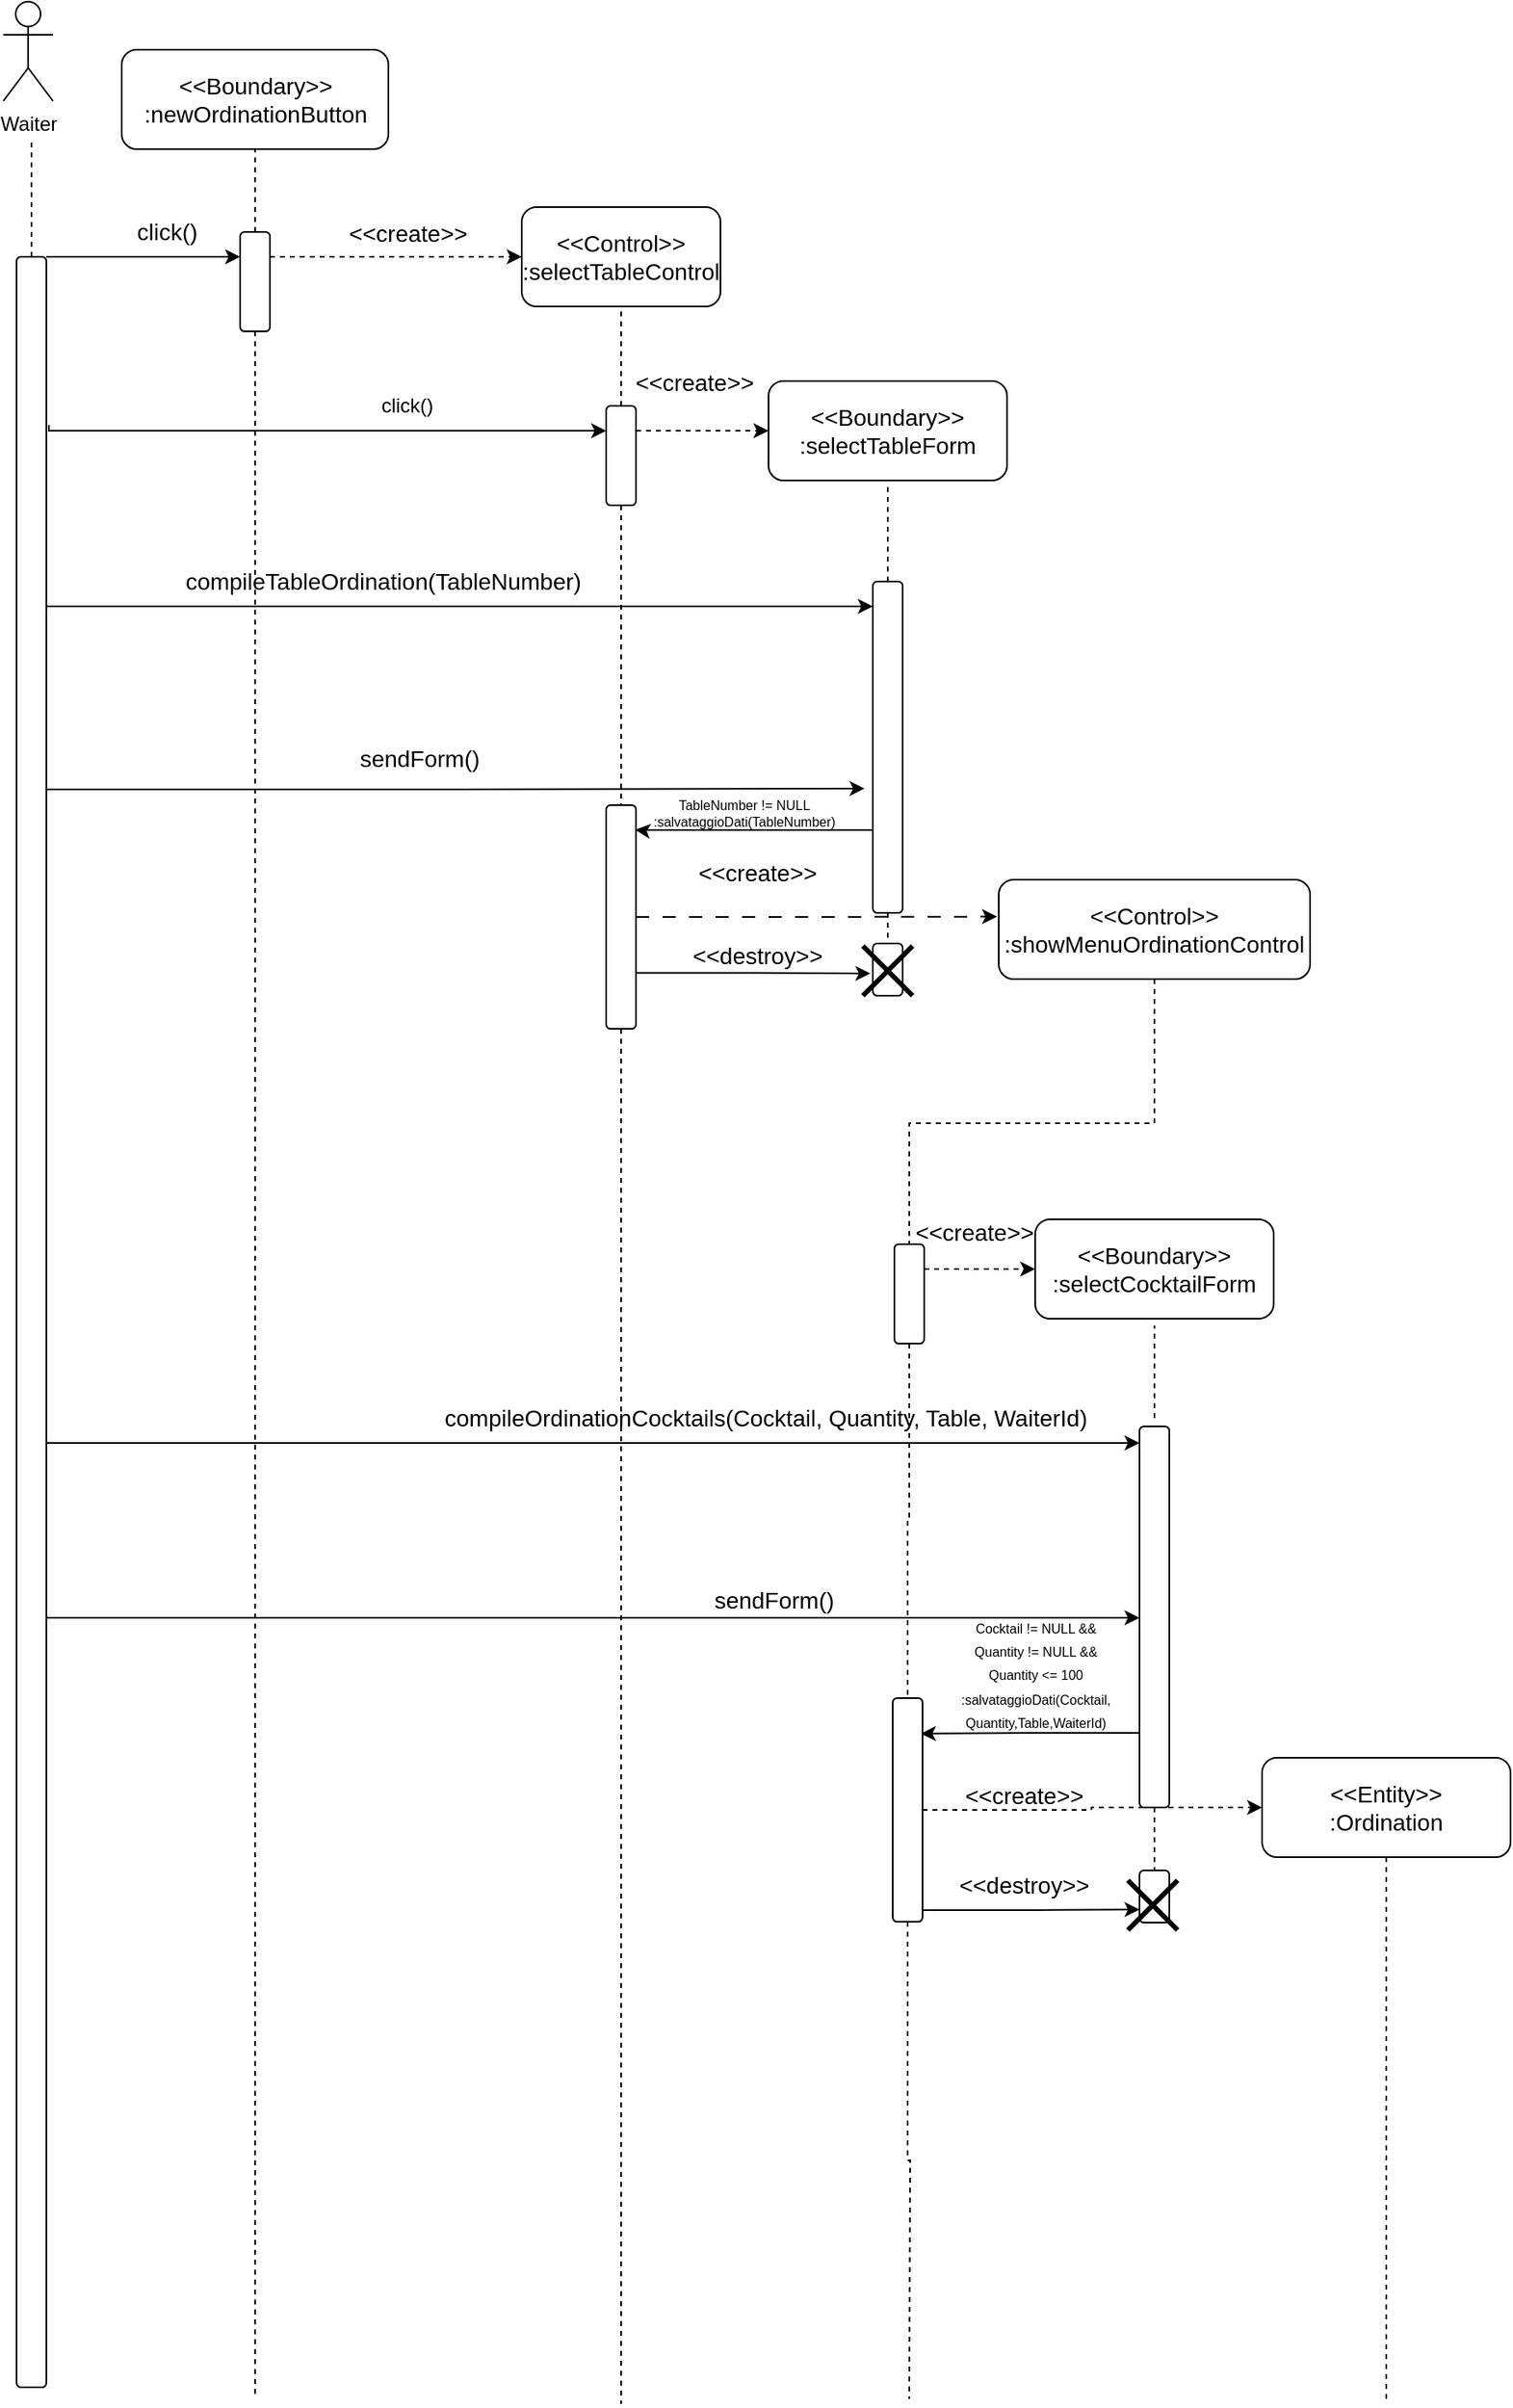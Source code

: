 <mxfile version="20.8.7" type="google"><diagram id="rYm0vMo0MufgME5Dxxun" name="Pagina-1"><mxGraphModel grid="1" page="1" gridSize="10" guides="1" tooltips="1" connect="1" arrows="1" fold="1" pageScale="1" pageWidth="4681" pageHeight="3300" math="0" shadow="0"><root><mxCell id="0"/><mxCell id="1" parent="0"/><mxCell id="St_17eld_EU15u61g1Ez-1" value="Waiter" style="shape=umlActor;verticalLabelPosition=bottom;verticalAlign=top;html=1;outlineConnect=0;" vertex="1" parent="1"><mxGeometry x="-4400" y="-3180" width="30" height="60" as="geometry"/></mxCell><mxCell id="St_17eld_EU15u61g1Ez-2" style="edgeStyle=orthogonalEdgeStyle;rounded=0;orthogonalLoop=1;jettySize=auto;html=1;exitX=1;exitY=0;exitDx=0;exitDy=0;endArrow=classic;endFill=1;entryX=0;entryY=0.25;entryDx=0;entryDy=0;" edge="1" parent="1" source="St_17eld_EU15u61g1Ez-9" target="St_17eld_EU15u61g1Ez-13"><mxGeometry relative="1" as="geometry"><mxPoint x="-4261" y="-3057" as="targetPoint"/><Array as="points"><mxPoint x="-4261" y="-3026"/></Array></mxGeometry></mxCell><mxCell id="St_17eld_EU15u61g1Ez-3" style="edgeStyle=orthogonalEdgeStyle;rounded=0;orthogonalLoop=1;jettySize=auto;html=1;exitX=0.5;exitY=0;exitDx=0;exitDy=0;endArrow=none;endFill=0;dashed=1;" edge="1" parent="1" source="St_17eld_EU15u61g1Ez-9"><mxGeometry relative="1" as="geometry"><mxPoint x="-4383" y="-3095" as="targetPoint"/></mxGeometry></mxCell><mxCell id="St_17eld_EU15u61g1Ez-4" style="edgeStyle=orthogonalEdgeStyle;rounded=0;orthogonalLoop=1;jettySize=auto;html=1;fontSize=14;endArrow=classic;endFill=1;entryX=0;entryY=0.25;entryDx=0;entryDy=0;exitX=1.086;exitY=0.079;exitDx=0;exitDy=0;exitPerimeter=0;" edge="1" parent="1" source="St_17eld_EU15u61g1Ez-9" target="St_17eld_EU15u61g1Ez-20"><mxGeometry relative="1" as="geometry"><mxPoint x="-4108" y="-2921" as="targetPoint"/><mxPoint x="-4320" y="-2836" as="sourcePoint"/><Array as="points"><mxPoint x="-4372" y="-2921"/></Array></mxGeometry></mxCell><mxCell id="St_17eld_EU15u61g1Ez-5" style="edgeStyle=orthogonalEdgeStyle;rounded=0;orthogonalLoop=1;jettySize=auto;html=1;exitX=1;exitY=0.5;exitDx=0;exitDy=0;entryX=0;entryY=0.25;entryDx=0;entryDy=0;fontSize=14;endArrow=classic;endFill=1;" edge="1" parent="1" source="St_17eld_EU15u61g1Ez-9"><mxGeometry relative="1" as="geometry"><Array as="points"><mxPoint x="-4374" y="-2815"/></Array><mxPoint x="-3875" y="-2815" as="targetPoint"/></mxGeometry></mxCell><mxCell id="St_17eld_EU15u61g1Ez-8" style="edgeStyle=orthogonalEdgeStyle;rounded=0;orthogonalLoop=1;jettySize=auto;html=1;entryX=0;entryY=0.25;entryDx=0;entryDy=0;endArrow=classic;endFill=1;" edge="1" parent="1" source="St_17eld_EU15u61g1Ez-9"><mxGeometry relative="1" as="geometry"><Array as="points"><mxPoint x="-4044" y="-2204"/></Array><mxPoint x="-3714" y="-2204.5" as="targetPoint"/></mxGeometry></mxCell><mxCell id="PXR9__xG5aK_M-MZAUkP-3" style="edgeStyle=orthogonalEdgeStyle;rounded=0;orthogonalLoop=1;jettySize=auto;html=1;exitX=1;exitY=0.5;exitDx=0;exitDy=0;entryX=0;entryY=0.25;entryDx=0;entryDy=0;endArrow=classic;endFill=1;" edge="1" parent="1" source="St_17eld_EU15u61g1Ez-9"><mxGeometry relative="1" as="geometry"><Array as="points"><mxPoint x="-4374" y="-2310"/></Array><mxPoint x="-3714" y="-2310" as="targetPoint"/></mxGeometry></mxCell><mxCell id="sapjVGZuKjgnlNR069lF-31" style="edgeStyle=orthogonalEdgeStyle;rounded=0;orthogonalLoop=1;jettySize=auto;html=1;exitX=1;exitY=0.25;exitDx=0;exitDy=0;fontSize=8;endArrow=classic;endFill=1;" edge="1" parent="1" source="St_17eld_EU15u61g1Ez-9"><mxGeometry relative="1" as="geometry"><mxPoint x="-3880" y="-2705.059" as="targetPoint"/></mxGeometry></mxCell><mxCell id="St_17eld_EU15u61g1Ez-9" value="" style="rounded=1;whiteSpace=wrap;html=1;verticalAlign=top;" vertex="1" parent="1"><mxGeometry x="-4392" y="-3026" width="18" height="1286" as="geometry"/></mxCell><mxCell id="St_17eld_EU15u61g1Ez-10" style="edgeStyle=orthogonalEdgeStyle;rounded=0;orthogonalLoop=1;jettySize=auto;html=1;exitX=0.5;exitY=0;exitDx=0;exitDy=0;dashed=1;fontSize=14;endArrow=none;endFill=0;" edge="1" parent="1" source="St_17eld_EU15u61g1Ez-13" target="St_17eld_EU15u61g1Ez-15"><mxGeometry relative="1" as="geometry"><mxPoint x="-4248" y="-3109.106" as="targetPoint"/></mxGeometry></mxCell><mxCell id="St_17eld_EU15u61g1Ez-11" style="edgeStyle=orthogonalEdgeStyle;rounded=0;orthogonalLoop=1;jettySize=auto;html=1;exitX=0.5;exitY=1;exitDx=0;exitDy=0;dashed=1;fontSize=14;endArrow=none;endFill=0;" edge="1" parent="1" source="St_17eld_EU15u61g1Ez-13"><mxGeometry relative="1" as="geometry"><mxPoint x="-4248" y="-1733" as="targetPoint"/></mxGeometry></mxCell><mxCell id="St_17eld_EU15u61g1Ez-12" style="edgeStyle=orthogonalEdgeStyle;rounded=0;orthogonalLoop=1;jettySize=auto;html=1;exitX=1;exitY=0.25;exitDx=0;exitDy=0;fontSize=14;endArrow=classic;endFill=1;entryX=0;entryY=0.5;entryDx=0;entryDy=0;dashed=1;" edge="1" parent="1" source="St_17eld_EU15u61g1Ez-13" target="St_17eld_EU15u61g1Ez-17"><mxGeometry relative="1" as="geometry"><mxPoint x="-4058.0" y="-3026" as="targetPoint"/></mxGeometry></mxCell><mxCell id="St_17eld_EU15u61g1Ez-13" value="" style="rounded=1;whiteSpace=wrap;html=1;verticalAlign=top;" vertex="1" parent="1"><mxGeometry x="-4257" y="-3041" width="18" height="60" as="geometry"/></mxCell><mxCell id="St_17eld_EU15u61g1Ez-14" value="&lt;font style=&quot;font-size: 14px;&quot;&gt;click()&lt;/font&gt;" style="text;html=1;strokeColor=none;fillColor=none;align=center;verticalAlign=middle;whiteSpace=wrap;rounded=0;" vertex="1" parent="1"><mxGeometry x="-4331" y="-3056" width="60" height="30" as="geometry"/></mxCell><mxCell id="St_17eld_EU15u61g1Ez-15" value="&amp;lt;&amp;lt;Boundary&amp;gt;&amp;gt;&lt;br&gt;:newOrdinationButton" style="rounded=1;whiteSpace=wrap;html=1;fontSize=14;" vertex="1" parent="1"><mxGeometry x="-4328.5" y="-3151" width="161" height="60" as="geometry"/></mxCell><mxCell id="St_17eld_EU15u61g1Ez-16" value="&amp;lt;&amp;lt;create&amp;gt;&amp;gt;" style="text;html=1;align=center;verticalAlign=middle;resizable=0;points=[];autosize=1;strokeColor=none;fillColor=none;fontSize=14;" vertex="1" parent="1"><mxGeometry x="-4201" y="-3055" width="90" height="29" as="geometry"/></mxCell><mxCell id="St_17eld_EU15u61g1Ez-17" value="&amp;lt;&amp;lt;Control&amp;gt;&amp;gt;&lt;br&gt;:selectTableControl" style="rounded=1;whiteSpace=wrap;html=1;fontSize=14;" vertex="1" parent="1"><mxGeometry x="-4087" y="-3055.996" width="120" height="60" as="geometry"/></mxCell><mxCell id="St_17eld_EU15u61g1Ez-18" style="edgeStyle=orthogonalEdgeStyle;rounded=0;orthogonalLoop=1;jettySize=auto;html=1;exitX=1;exitY=0.25;exitDx=0;exitDy=0;fontSize=14;endArrow=classic;endFill=1;entryX=0;entryY=0.5;entryDx=0;entryDy=0;dashed=1;" edge="1" parent="1" source="St_17eld_EU15u61g1Ez-20" target="St_17eld_EU15u61g1Ez-23"><mxGeometry relative="1" as="geometry"><mxPoint x="-3955" y="-2917" as="targetPoint"/></mxGeometry></mxCell><mxCell id="St_17eld_EU15u61g1Ez-19" style="edgeStyle=orthogonalEdgeStyle;rounded=0;orthogonalLoop=1;jettySize=auto;html=1;exitX=0.5;exitY=1;exitDx=0;exitDy=0;entryX=0.5;entryY=0;entryDx=0;entryDy=0;dashed=1;fontSize=14;endArrow=none;endFill=0;" edge="1" parent="1" source="St_17eld_EU15u61g1Ez-20" target="St_17eld_EU15u61g1Ez-33"><mxGeometry relative="1" as="geometry"/></mxCell><mxCell id="St_17eld_EU15u61g1Ez-20" value="" style="rounded=1;whiteSpace=wrap;html=1;verticalAlign=top;" vertex="1" parent="1"><mxGeometry x="-4036" y="-2936" width="18" height="60" as="geometry"/></mxCell><mxCell id="St_17eld_EU15u61g1Ez-21" style="edgeStyle=orthogonalEdgeStyle;rounded=0;orthogonalLoop=1;jettySize=auto;html=1;exitX=0.5;exitY=0;exitDx=0;exitDy=0;dashed=1;fontSize=14;endArrow=none;endFill=0;entryX=0.5;entryY=1;entryDx=0;entryDy=0;" edge="1" parent="1" source="St_17eld_EU15u61g1Ez-20" target="St_17eld_EU15u61g1Ez-17"><mxGeometry relative="1" as="geometry"><mxPoint x="-4238" y="-3077.996" as="targetPoint"/><mxPoint x="-4238" y="-3031" as="sourcePoint"/></mxGeometry></mxCell><mxCell id="St_17eld_EU15u61g1Ez-22" value="click()" style="text;html=1;strokeColor=none;fillColor=none;align=center;verticalAlign=middle;whiteSpace=wrap;rounded=0;" vertex="1" parent="1"><mxGeometry x="-4186" y="-2951" width="60" height="30" as="geometry"/></mxCell><mxCell id="St_17eld_EU15u61g1Ez-23" value="&amp;lt;&amp;lt;Boundary&amp;gt;&amp;gt;&lt;br&gt;:selectTableForm" style="rounded=1;whiteSpace=wrap;html=1;fontSize=14;" vertex="1" parent="1"><mxGeometry x="-3938" y="-2951" width="144" height="60" as="geometry"/></mxCell><mxCell id="St_17eld_EU15u61g1Ez-25" style="edgeStyle=orthogonalEdgeStyle;rounded=0;orthogonalLoop=1;jettySize=auto;html=1;exitX=0.5;exitY=0;exitDx=0;exitDy=0;dashed=1;fontSize=14;endArrow=none;endFill=0;entryX=0.5;entryY=1;entryDx=0;entryDy=0;" edge="1" parent="1"><mxGeometry relative="1" as="geometry"><mxPoint x="-3866" y="-2886.996" as="targetPoint"/><mxPoint x="-3866" y="-2830" as="sourcePoint"/></mxGeometry></mxCell><mxCell id="St_17eld_EU15u61g1Ez-26" value="compileTableOrdination(TableNumber)" style="text;html=1;align=center;verticalAlign=middle;resizable=0;points=[];autosize=1;strokeColor=none;fillColor=none;fontSize=14;" vertex="1" parent="1"><mxGeometry x="-4301" y="-2845" width="260" height="30" as="geometry"/></mxCell><mxCell id="sapjVGZuKjgnlNR069lF-4" style="edgeStyle=orthogonalEdgeStyle;rounded=0;orthogonalLoop=1;jettySize=auto;html=1;exitX=0;exitY=0.25;exitDx=0;exitDy=0;entryX=0.975;entryY=0.11;entryDx=0;entryDy=0;entryPerimeter=0;" edge="1" parent="1" source="St_17eld_EU15u61g1Ez-29" target="St_17eld_EU15u61g1Ez-33"><mxGeometry relative="1" as="geometry"><Array as="points"><mxPoint x="-3875" y="-2680"/><mxPoint x="-4017" y="-2680"/></Array></mxGeometry></mxCell><mxCell id="sapjVGZuKjgnlNR069lF-11" style="edgeStyle=orthogonalEdgeStyle;rounded=0;orthogonalLoop=1;jettySize=auto;html=1;exitX=0.5;exitY=1;exitDx=0;exitDy=0;entryX=0.5;entryY=0;entryDx=0;entryDy=0;endArrow=none;endFill=0;dashed=1;" edge="1" parent="1" source="St_17eld_EU15u61g1Ez-29" target="sapjVGZuKjgnlNR069lF-7"><mxGeometry relative="1" as="geometry"/></mxCell><mxCell id="St_17eld_EU15u61g1Ez-29" value="" style="rounded=1;whiteSpace=wrap;html=1;verticalAlign=top;" vertex="1" parent="1"><mxGeometry x="-3875" y="-2830" width="18" height="200" as="geometry"/></mxCell><mxCell id="St_17eld_EU15u61g1Ez-30" value="sendForm()" style="text;html=1;align=center;verticalAlign=middle;resizable=0;points=[];autosize=1;strokeColor=none;fillColor=none;fontSize=14;" vertex="1" parent="1"><mxGeometry x="-4194" y="-2738" width="90" height="29" as="geometry"/></mxCell><mxCell id="St_17eld_EU15u61g1Ez-32" style="edgeStyle=orthogonalEdgeStyle;rounded=0;orthogonalLoop=1;jettySize=auto;html=1;exitX=0.5;exitY=1;exitDx=0;exitDy=0;dashed=1;fontSize=14;endArrow=none;endFill=0;" edge="1" parent="1" source="St_17eld_EU15u61g1Ez-33"><mxGeometry relative="1" as="geometry"><mxPoint x="-4027" y="-2480" as="targetPoint"/></mxGeometry></mxCell><mxCell id="sapjVGZuKjgnlNR069lF-5" style="edgeStyle=orthogonalEdgeStyle;rounded=0;orthogonalLoop=1;jettySize=auto;html=1;exitX=1;exitY=0.5;exitDx=0;exitDy=0;dashed=1;dashPattern=8 8;" edge="1" parent="1" source="St_17eld_EU15u61g1Ez-33"><mxGeometry relative="1" as="geometry"><mxPoint x="-3800" y="-2627.714" as="targetPoint"/></mxGeometry></mxCell><mxCell id="sapjVGZuKjgnlNR069lF-10" style="edgeStyle=orthogonalEdgeStyle;rounded=0;orthogonalLoop=1;jettySize=auto;html=1;exitX=1;exitY=0.75;exitDx=0;exitDy=0;entryX=-0.08;entryY=0.575;entryDx=0;entryDy=0;entryPerimeter=0;" edge="1" parent="1" source="St_17eld_EU15u61g1Ez-33" target="sapjVGZuKjgnlNR069lF-7"><mxGeometry relative="1" as="geometry"/></mxCell><mxCell id="St_17eld_EU15u61g1Ez-33" value="" style="rounded=1;whiteSpace=wrap;html=1;verticalAlign=top;" vertex="1" parent="1"><mxGeometry x="-4036" y="-2695" width="18" height="135" as="geometry"/></mxCell><mxCell id="St_17eld_EU15u61g1Ez-34" value="&amp;lt;&amp;lt;destroy&amp;gt;&amp;gt;" style="text;html=1;align=center;verticalAlign=middle;resizable=0;points=[];autosize=1;strokeColor=none;fillColor=none;fontSize=14;" vertex="1" parent="1"><mxGeometry x="-3993.5" y="-2619" width="97" height="29" as="geometry"/></mxCell><mxCell id="PXR9__xG5aK_M-MZAUkP-1" style="edgeStyle=orthogonalEdgeStyle;rounded=0;orthogonalLoop=1;jettySize=auto;html=1;exitX=0.5;exitY=1;exitDx=0;exitDy=0;dashed=1;endArrow=none;endFill=0;" edge="1" parent="1"><mxGeometry relative="1" as="geometry"><mxPoint x="-4027" y="-1730" as="targetPoint"/><mxPoint x="-4027" y="-2488" as="sourcePoint"/></mxGeometry></mxCell><mxCell id="St_17eld_EU15u61g1Ez-38" style="edgeStyle=orthogonalEdgeStyle;rounded=0;orthogonalLoop=1;jettySize=auto;html=1;exitX=0.5;exitY=1;exitDx=0;exitDy=0;fontSize=14;endArrow=classic;endFill=1;" edge="1" parent="1" source="St_17eld_EU15u61g1Ez-9" target="St_17eld_EU15u61g1Ez-9"><mxGeometry relative="1" as="geometry"/></mxCell><mxCell id="St_17eld_EU15u61g1Ez-39" style="edgeStyle=orthogonalEdgeStyle;rounded=0;orthogonalLoop=1;jettySize=auto;html=1;exitX=0.5;exitY=1;exitDx=0;exitDy=0;entryX=0.5;entryY=0;entryDx=0;entryDy=0;fontSize=14;endArrow=none;endFill=0;dashed=1;" edge="1" parent="1" source="St_17eld_EU15u61g1Ez-40" target="St_17eld_EU15u61g1Ez-43"><mxGeometry relative="1" as="geometry"><Array as="points"><mxPoint x="-3853" y="-2503"/></Array></mxGeometry></mxCell><mxCell id="St_17eld_EU15u61g1Ez-40" value="&amp;lt;&amp;lt;Control&amp;gt;&amp;gt;&lt;br&gt;:showMenuOrdinationControl" style="rounded=1;whiteSpace=wrap;html=1;fontSize=14;" vertex="1" parent="1"><mxGeometry x="-3799" y="-2650" width="188" height="60" as="geometry"/></mxCell><mxCell id="St_17eld_EU15u61g1Ez-41" style="edgeStyle=orthogonalEdgeStyle;rounded=0;orthogonalLoop=1;jettySize=auto;html=1;exitX=1;exitY=0.25;exitDx=0;exitDy=0;fontSize=14;endArrow=classic;endFill=1;entryX=0;entryY=0.5;entryDx=0;entryDy=0;dashed=1;" edge="1" parent="1" source="St_17eld_EU15u61g1Ez-43" target="St_17eld_EU15u61g1Ez-44"><mxGeometry relative="1" as="geometry"><mxPoint x="-3794" y="-2411" as="targetPoint"/></mxGeometry></mxCell><mxCell id="St_17eld_EU15u61g1Ez-42" style="edgeStyle=orthogonalEdgeStyle;rounded=0;orthogonalLoop=1;jettySize=auto;html=1;exitX=0.5;exitY=1;exitDx=0;exitDy=0;entryX=0.5;entryY=0;entryDx=0;entryDy=0;dashed=1;fontSize=14;endArrow=none;endFill=0;" edge="1" parent="1" source="St_17eld_EU15u61g1Ez-43" target="sapjVGZuKjgnlNR069lF-17"><mxGeometry relative="1" as="geometry"><mxPoint x="-3853" y="-2191" as="targetPoint"/></mxGeometry></mxCell><mxCell id="St_17eld_EU15u61g1Ez-43" value="" style="rounded=1;whiteSpace=wrap;html=1;verticalAlign=top;" vertex="1" parent="1"><mxGeometry x="-3862" y="-2430" width="18" height="60" as="geometry"/></mxCell><mxCell id="St_17eld_EU15u61g1Ez-44" value="&amp;lt;&amp;lt;Boundary&amp;gt;&amp;gt;&lt;br&gt;:selectCocktailForm" style="rounded=1;whiteSpace=wrap;html=1;fontSize=14;" vertex="1" parent="1"><mxGeometry x="-3777" y="-2445" width="144" height="60" as="geometry"/></mxCell><mxCell id="St_17eld_EU15u61g1Ez-46" style="edgeStyle=orthogonalEdgeStyle;rounded=0;orthogonalLoop=1;jettySize=auto;html=1;exitX=0.5;exitY=0;exitDx=0;exitDy=0;dashed=1;fontSize=14;endArrow=none;endFill=0;entryX=0.5;entryY=1;entryDx=0;entryDy=0;" edge="1" parent="1"><mxGeometry relative="1" as="geometry"><mxPoint x="-3705" y="-2380.996" as="targetPoint"/><mxPoint x="-3705" y="-2325" as="sourcePoint"/></mxGeometry></mxCell><mxCell id="St_17eld_EU15u61g1Ez-49" style="edgeStyle=orthogonalEdgeStyle;rounded=0;orthogonalLoop=1;jettySize=auto;html=1;exitX=0;exitY=0.25;exitDx=0;exitDy=0;endArrow=classic;endFill=1;strokeColor=none;" edge="1" parent="1" target="St_17eld_EU15u61g1Ez-9"><mxGeometry relative="1" as="geometry"><Array as="points"><mxPoint x="-4233" y="-2204"/><mxPoint x="-4233" y="-2204"/></Array><mxPoint x="-3714" y="-2204.5" as="sourcePoint"/></mxGeometry></mxCell><mxCell id="St_17eld_EU15u61g1Ez-52" style="edgeStyle=orthogonalEdgeStyle;rounded=0;orthogonalLoop=1;jettySize=auto;html=1;exitX=0.5;exitY=1;exitDx=0;exitDy=0;dashed=1;fontSize=14;endArrow=none;endFill=0;entryX=0.5;entryY=0;entryDx=0;entryDy=0;" edge="1" parent="1"><mxGeometry relative="1" as="geometry"><mxPoint x="-3853" y="-2036.0" as="targetPoint"/><mxPoint x="-3853" y="-2103" as="sourcePoint"/></mxGeometry></mxCell><mxCell id="St_17eld_EU15u61g1Ez-57" style="edgeStyle=orthogonalEdgeStyle;rounded=0;orthogonalLoop=1;jettySize=auto;html=1;exitX=0.5;exitY=1;exitDx=0;exitDy=0;dashed=1;fontSize=14;endArrow=none;endFill=0;" edge="1" parent="1" source="sapjVGZuKjgnlNR069lF-17"><mxGeometry relative="1" as="geometry"><mxPoint x="-3853" y="-1733" as="targetPoint"/><mxPoint x="-3853" y="-1976.0" as="sourcePoint"/></mxGeometry></mxCell><mxCell id="St_17eld_EU15u61g1Ez-59" style="edgeStyle=orthogonalEdgeStyle;rounded=0;orthogonalLoop=1;jettySize=auto;html=1;exitX=0.5;exitY=1;exitDx=0;exitDy=0;dashed=1;fontSize=14;endArrow=none;endFill=0;" edge="1" parent="1" source="St_17eld_EU15u61g1Ez-60"><mxGeometry relative="1" as="geometry"><mxPoint x="-3565" y="-1730" as="targetPoint"/><Array as="points"><mxPoint x="-3565" y="-1822"/></Array></mxGeometry></mxCell><mxCell id="St_17eld_EU15u61g1Ez-60" value="&amp;lt;&amp;lt;Entity&amp;gt;&amp;gt;&lt;br&gt;:Ordination" style="rounded=1;whiteSpace=wrap;html=1;fontSize=14;" vertex="1" parent="1"><mxGeometry x="-3640" y="-2120" width="150" height="60" as="geometry"/></mxCell><mxCell id="St_17eld_EU15u61g1Ez-63" value="sendForm()" style="text;html=1;align=center;verticalAlign=middle;resizable=0;points=[];autosize=1;strokeColor=none;fillColor=none;fontSize=14;" vertex="1" parent="1"><mxGeometry x="-3980" y="-2229.5" width="90" height="29" as="geometry"/></mxCell><mxCell id="PXR9__xG5aK_M-MZAUkP-4" value="compileOrdinationCocktails(Cocktail, Quantity, Table, WaiterId)" style="text;html=1;align=center;verticalAlign=middle;resizable=0;points=[];autosize=1;strokeColor=none;fillColor=none;fontSize=14;" vertex="1" parent="1"><mxGeometry x="-4145.5" y="-2340" width="410" height="30" as="geometry"/></mxCell><mxCell id="PXR9__xG5aK_M-MZAUkP-7" value="&amp;lt;&amp;lt;create&amp;gt;&amp;gt;" style="text;html=1;align=center;verticalAlign=middle;resizable=0;points=[];autosize=1;strokeColor=none;fillColor=none;fontSize=14;" vertex="1" parent="1"><mxGeometry x="-4028" y="-2965" width="90" height="29" as="geometry"/></mxCell><mxCell id="PXR9__xG5aK_M-MZAUkP-8" value="&amp;lt;&amp;lt;create&amp;gt;&amp;gt;" style="text;html=1;align=center;verticalAlign=middle;resizable=0;points=[];autosize=1;strokeColor=none;fillColor=none;fontSize=14;" vertex="1" parent="1"><mxGeometry x="-3990" y="-2669" width="90" height="29" as="geometry"/></mxCell><mxCell id="sapjVGZuKjgnlNR069lF-7" value="" style="rounded=1;whiteSpace=wrap;html=1;verticalAlign=top;" vertex="1" parent="1"><mxGeometry x="-3875" y="-2611.5" width="18" height="31.5" as="geometry"/></mxCell><mxCell id="sapjVGZuKjgnlNR069lF-8" value="" style="shape=umlDestroy;whiteSpace=wrap;html=1;strokeWidth=3;fontSize=14;" vertex="1" parent="1"><mxGeometry x="-3881" y="-2610" width="30" height="30" as="geometry"/></mxCell><mxCell id="sapjVGZuKjgnlNR069lF-13" style="edgeStyle=orthogonalEdgeStyle;rounded=0;orthogonalLoop=1;jettySize=auto;html=1;exitX=0.5;exitY=1;exitDx=0;exitDy=0;entryX=0.5;entryY=0;entryDx=0;entryDy=0;endArrow=none;endFill=0;dashed=1;" edge="1" parent="1" source="sapjVGZuKjgnlNR069lF-14" target="sapjVGZuKjgnlNR069lF-20"><mxGeometry relative="1" as="geometry"/></mxCell><mxCell id="sapjVGZuKjgnlNR069lF-30" style="edgeStyle=orthogonalEdgeStyle;rounded=0;orthogonalLoop=1;jettySize=auto;html=1;exitX=0;exitY=0.75;exitDx=0;exitDy=0;entryX=0.944;entryY=0.159;entryDx=0;entryDy=0;entryPerimeter=0;fontSize=10;endArrow=classic;endFill=1;" edge="1" parent="1" source="sapjVGZuKjgnlNR069lF-14" target="sapjVGZuKjgnlNR069lF-17"><mxGeometry relative="1" as="geometry"><Array as="points"><mxPoint x="-3714" y="-2135"/><mxPoint x="-3779" y="-2135"/></Array></mxGeometry></mxCell><mxCell id="sapjVGZuKjgnlNR069lF-14" value="" style="rounded=1;whiteSpace=wrap;html=1;verticalAlign=top;" vertex="1" parent="1"><mxGeometry x="-3714" y="-2320" width="18" height="230" as="geometry"/></mxCell><mxCell id="sapjVGZuKjgnlNR069lF-27" style="edgeStyle=orthogonalEdgeStyle;rounded=0;orthogonalLoop=1;jettySize=auto;html=1;exitX=1;exitY=0.75;exitDx=0;exitDy=0;entryX=0;entryY=0.75;entryDx=0;entryDy=0;endArrow=classic;endFill=1;" edge="1" parent="1" source="sapjVGZuKjgnlNR069lF-17" target="sapjVGZuKjgnlNR069lF-20"><mxGeometry relative="1" as="geometry"><Array as="points"><mxPoint x="-3845" y="-2028"/><mxPoint x="-3779" y="-2028"/></Array></mxGeometry></mxCell><mxCell id="sapjVGZuKjgnlNR069lF-29" style="edgeStyle=orthogonalEdgeStyle;rounded=0;orthogonalLoop=1;jettySize=auto;html=1;exitX=1;exitY=0.5;exitDx=0;exitDy=0;entryX=0;entryY=0.5;entryDx=0;entryDy=0;fontSize=10;endArrow=classic;endFill=1;dashed=1;" edge="1" parent="1" source="sapjVGZuKjgnlNR069lF-17" target="St_17eld_EU15u61g1Ez-60"><mxGeometry relative="1" as="geometry"><Array as="points"><mxPoint x="-3743" y="-2089"/><mxPoint x="-3743" y="-2090"/></Array></mxGeometry></mxCell><mxCell id="sapjVGZuKjgnlNR069lF-17" value="" style="rounded=1;whiteSpace=wrap;html=1;verticalAlign=top;" vertex="1" parent="1"><mxGeometry x="-3863" y="-2156" width="18" height="135" as="geometry"/></mxCell><mxCell id="sapjVGZuKjgnlNR069lF-18" value="&amp;lt;&amp;lt;destroy&amp;gt;&amp;gt;" style="text;html=1;align=center;verticalAlign=middle;resizable=0;points=[];autosize=1;strokeColor=none;fillColor=none;fontSize=14;" vertex="1" parent="1"><mxGeometry x="-3832.5" y="-2058" width="97" height="29" as="geometry"/></mxCell><mxCell id="sapjVGZuKjgnlNR069lF-19" value="&amp;lt;&amp;lt;create&amp;gt;&amp;gt;" style="text;html=1;align=center;verticalAlign=middle;resizable=0;points=[];autosize=1;strokeColor=none;fillColor=none;fontSize=14;" vertex="1" parent="1"><mxGeometry x="-3829" y="-2112" width="90" height="29" as="geometry"/></mxCell><mxCell id="sapjVGZuKjgnlNR069lF-20" value="" style="rounded=1;whiteSpace=wrap;html=1;verticalAlign=top;" vertex="1" parent="1"><mxGeometry x="-3714" y="-2052" width="18" height="31.5" as="geometry"/></mxCell><mxCell id="sapjVGZuKjgnlNR069lF-21" value="" style="shape=umlDestroy;whiteSpace=wrap;html=1;strokeWidth=3;fontSize=14;" vertex="1" parent="1"><mxGeometry x="-3721" y="-2046" width="30" height="30" as="geometry"/></mxCell><mxCell id="sapjVGZuKjgnlNR069lF-25" value="&lt;font style=&quot;font-size: 8px;&quot;&gt;Cocktail != NULL &amp;amp;&amp;amp;&lt;br&gt;Quantity != NULL &amp;amp;&amp;amp;&lt;br&gt;Quantity &amp;lt;= 100&lt;br&gt;:salvataggioDati(Cocktail,&lt;br&gt;Quantity,Table,WaiterId)&lt;/font&gt;" style="text;html=1;align=center;verticalAlign=middle;resizable=0;points=[];autosize=1;strokeColor=none;fillColor=none;" vertex="1" parent="1"><mxGeometry x="-3832.5" y="-2216.5" width="110" height="90" as="geometry"/></mxCell><mxCell id="sapjVGZuKjgnlNR069lF-32" value="&amp;lt;&amp;lt;create&amp;gt;&amp;gt;" style="text;html=1;align=center;verticalAlign=middle;resizable=0;points=[];autosize=1;strokeColor=none;fillColor=none;fontSize=14;" vertex="1" parent="1"><mxGeometry x="-3859" y="-2452" width="90" height="29" as="geometry"/></mxCell><mxCell id="sapjVGZuKjgnlNR069lF-34" value="TableNumber != NULL&lt;br&gt;:salvataggioDati(TableNumber)" style="text;html=1;align=center;verticalAlign=middle;resizable=0;points=[];autosize=1;strokeColor=none;fillColor=none;fontSize=8;" vertex="1" parent="1"><mxGeometry x="-4018" y="-2705" width="130" height="30" as="geometry"/></mxCell></root></mxGraphModel></diagram></mxfile>